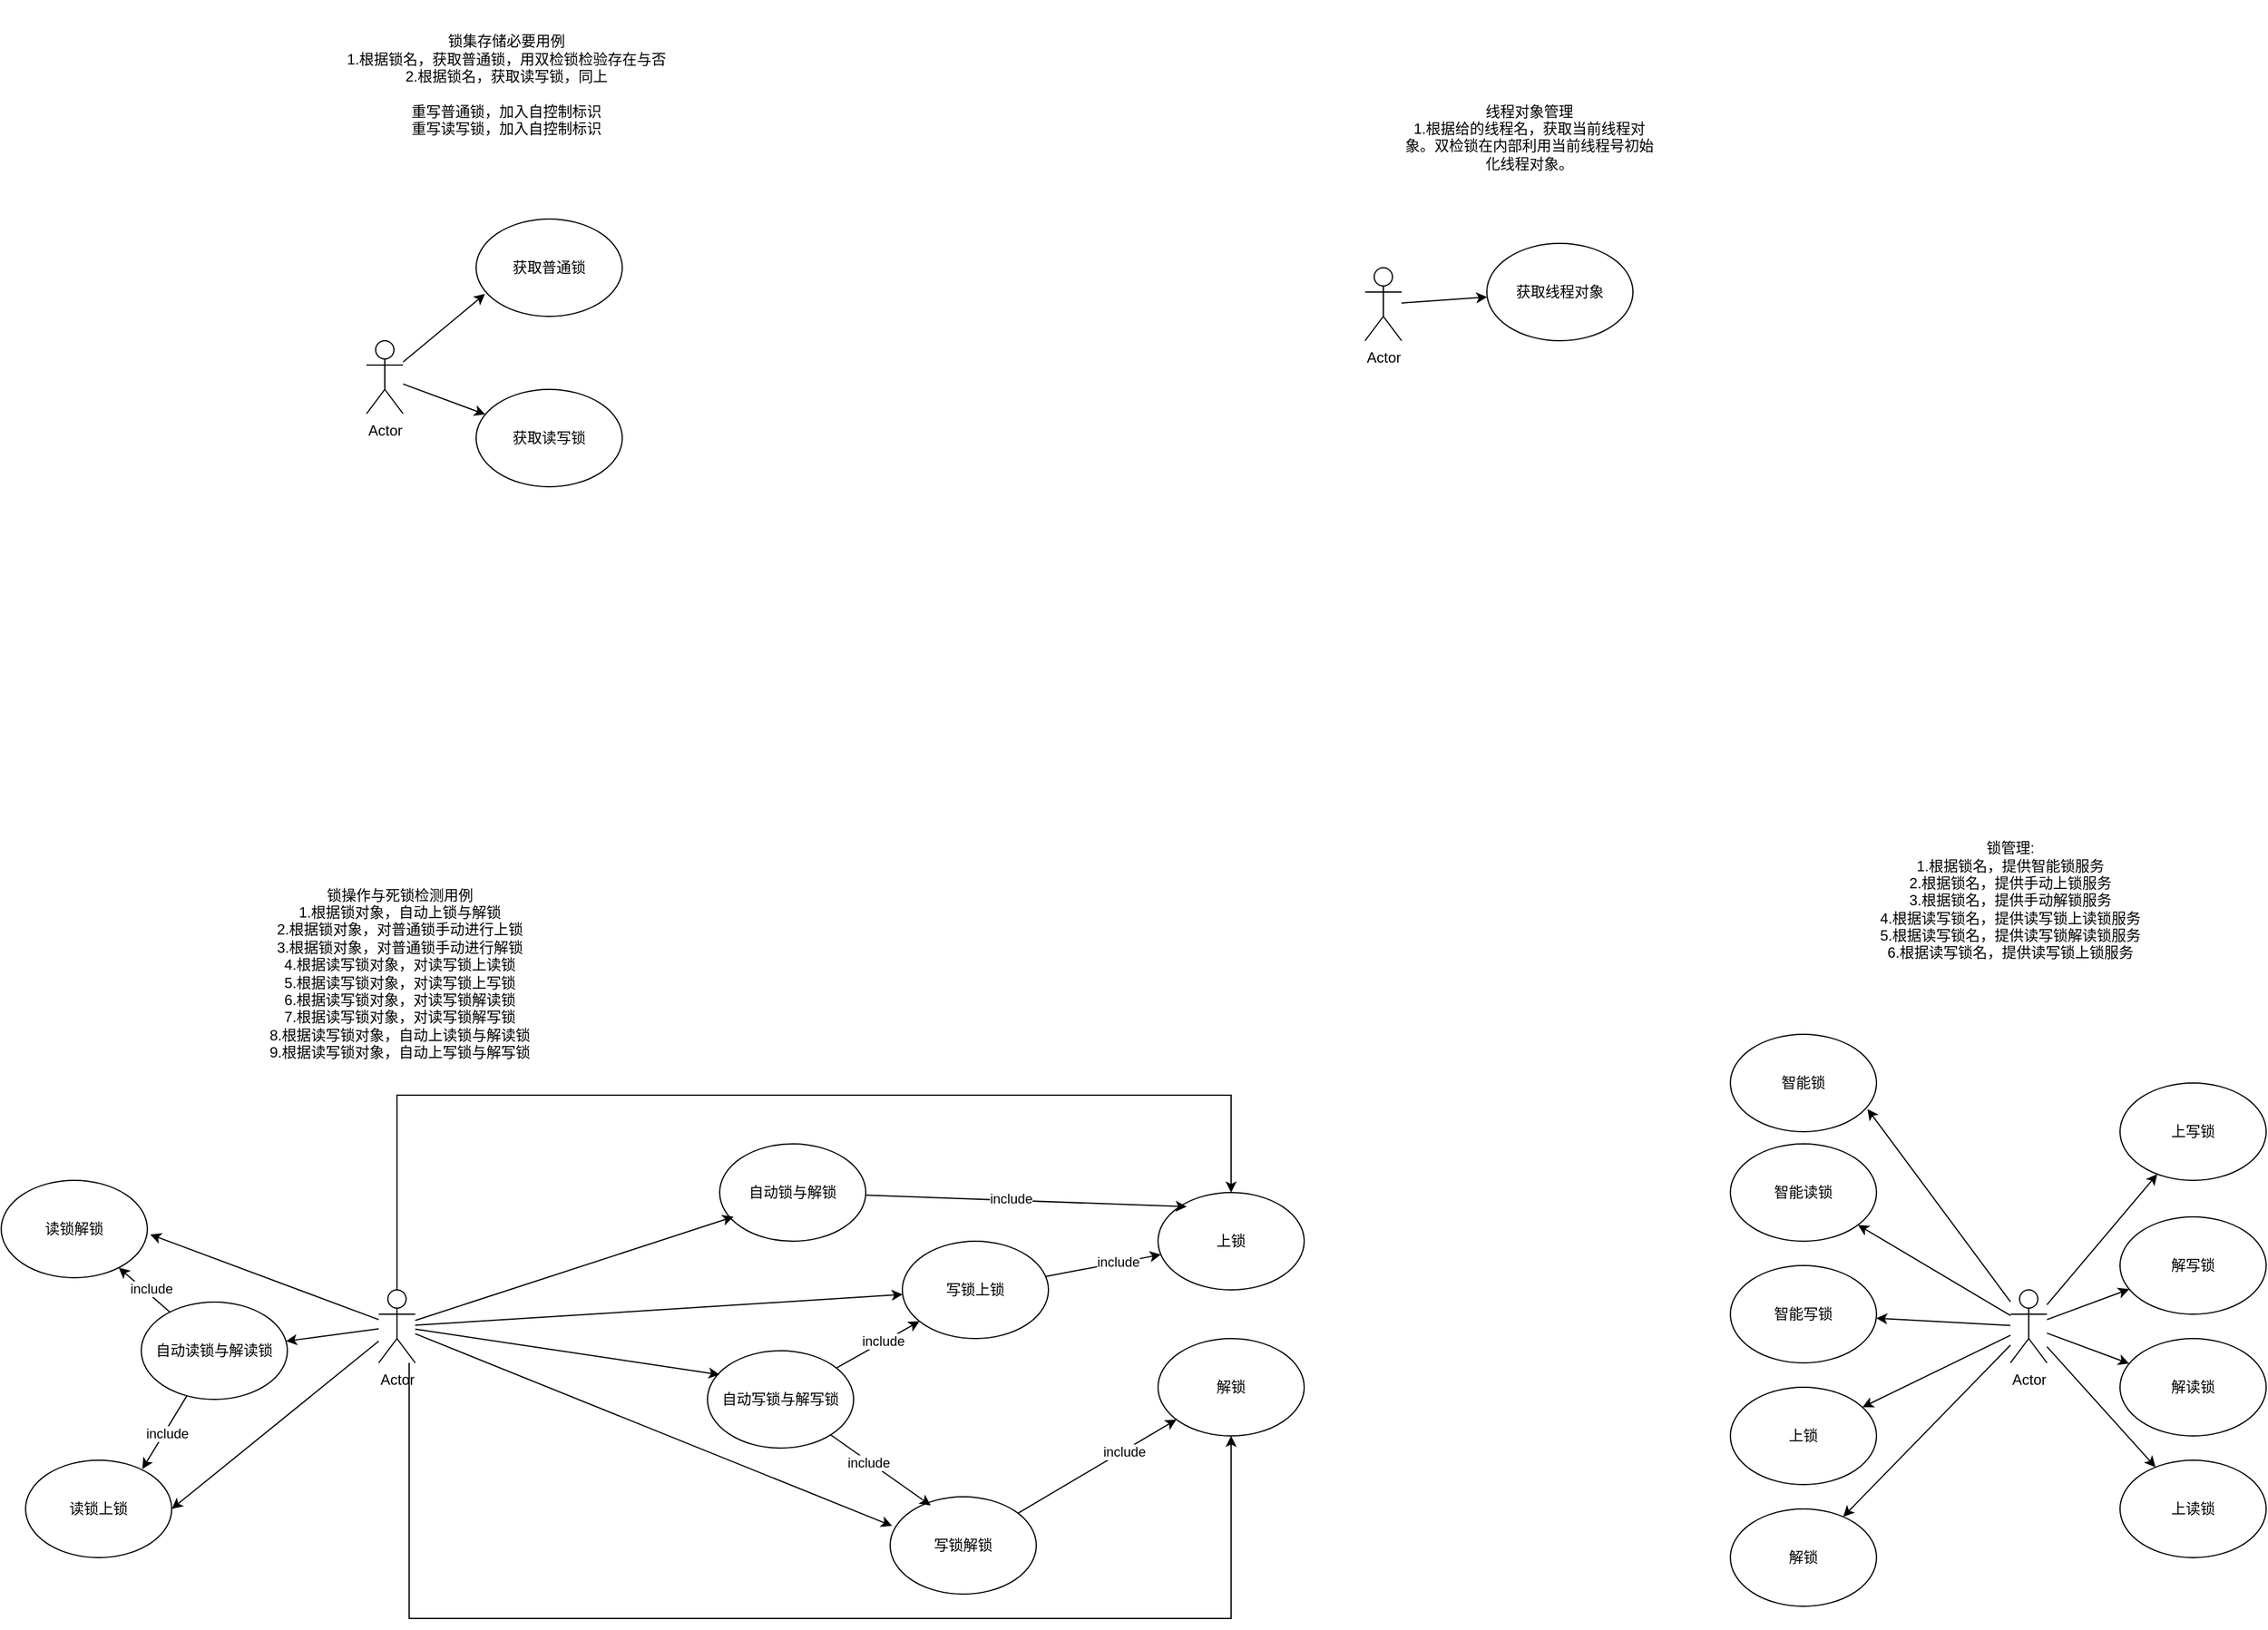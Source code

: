 <mxfile version="24.7.17">
  <diagram name="第 1 页" id="tR9Apc9nrOMI4J_6i4HN">
    <mxGraphModel dx="1247" dy="727" grid="1" gridSize="10" guides="1" tooltips="1" connect="1" arrows="1" fold="1" page="1" pageScale="1" pageWidth="3300" pageHeight="2339" math="0" shadow="0">
      <root>
        <mxCell id="0" />
        <mxCell id="1" parent="0" />
        <mxCell id="sFdPxBW2ZE7_c-rL9tYe-16" style="edgeStyle=none;rounded=0;orthogonalLoop=1;jettySize=auto;html=1;" edge="1" parent="1" source="sFdPxBW2ZE7_c-rL9tYe-1" target="sFdPxBW2ZE7_c-rL9tYe-8">
          <mxGeometry relative="1" as="geometry" />
        </mxCell>
        <mxCell id="sFdPxBW2ZE7_c-rL9tYe-1" value="Actor" style="shape=umlActor;verticalLabelPosition=bottom;verticalAlign=top;html=1;outlineConnect=0;" vertex="1" parent="1">
          <mxGeometry x="900" y="580" width="30" height="60" as="geometry" />
        </mxCell>
        <mxCell id="sFdPxBW2ZE7_c-rL9tYe-2" value="锁集存储必要用例&lt;div&gt;1.根据锁名，获取普通锁，用双检锁检验存在与否&lt;/div&gt;&lt;div&gt;2.&lt;span style=&quot;background-color: initial;&quot;&gt;根据锁名，&lt;/span&gt;&lt;span style=&quot;background-color: initial;&quot;&gt;获取读写锁，同上&lt;/span&gt;&lt;/div&gt;&lt;div&gt;&lt;br&gt;&lt;/div&gt;&lt;div&gt;重写普通锁，加入自控制标识&lt;/div&gt;&lt;div&gt;重写读写锁，加入自控制标识&lt;/div&gt;" style="text;html=1;align=center;verticalAlign=middle;whiteSpace=wrap;rounded=0;" vertex="1" parent="1">
          <mxGeometry x="820" y="300" width="390" height="140" as="geometry" />
        </mxCell>
        <mxCell id="sFdPxBW2ZE7_c-rL9tYe-7" value="获取普通锁" style="ellipse;whiteSpace=wrap;html=1;" vertex="1" parent="1">
          <mxGeometry x="990" y="480" width="120" height="80" as="geometry" />
        </mxCell>
        <mxCell id="sFdPxBW2ZE7_c-rL9tYe-8" value="获取读写锁" style="ellipse;whiteSpace=wrap;html=1;" vertex="1" parent="1">
          <mxGeometry x="990" y="620" width="120" height="80" as="geometry" />
        </mxCell>
        <mxCell id="sFdPxBW2ZE7_c-rL9tYe-15" style="edgeStyle=none;rounded=0;orthogonalLoop=1;jettySize=auto;html=1;entryX=0.061;entryY=0.769;entryDx=0;entryDy=0;entryPerimeter=0;" edge="1" parent="1" source="sFdPxBW2ZE7_c-rL9tYe-1" target="sFdPxBW2ZE7_c-rL9tYe-7">
          <mxGeometry relative="1" as="geometry" />
        </mxCell>
        <mxCell id="sFdPxBW2ZE7_c-rL9tYe-17" value="锁操作与死锁检测用例&lt;div&gt;1.根据锁对象，自动上锁与解锁&lt;/div&gt;&lt;div&gt;2.根据锁对象，对普通锁手动进行上锁&lt;/div&gt;&lt;div&gt;3.根据锁对象，&lt;span style=&quot;background-color: initial;&quot;&gt;对普通锁手动进行解锁&lt;/span&gt;&lt;/div&gt;&lt;div&gt;4.根据读写锁对象，对读写锁上读锁&lt;/div&gt;&lt;div&gt;5.根据读写锁对象，对读写锁上写锁&lt;br&gt;&lt;/div&gt;&lt;div&gt;6.&lt;span style=&quot;background-color: initial;&quot;&gt;根据读写锁对象，对读写锁解读锁&lt;/span&gt;&lt;/div&gt;&lt;div&gt;7.根据读写锁对象，对读写锁解写锁&lt;span style=&quot;background-color: initial;&quot;&gt;&lt;br&gt;&lt;/span&gt;&lt;/div&gt;&lt;div&gt;8.根据读写锁对象&lt;span style=&quot;background-color: initial;&quot;&gt;，自动上读锁与解读锁&lt;/span&gt;&lt;/div&gt;&lt;div&gt;&lt;span style=&quot;background-color: initial;&quot;&gt;9.根据读写锁对象，自动上写锁与解写锁&lt;/span&gt;&lt;/div&gt;" style="text;html=1;align=center;verticalAlign=middle;whiteSpace=wrap;rounded=0;" vertex="1" parent="1">
          <mxGeometry x="785" y="1010" width="285" height="180" as="geometry" />
        </mxCell>
        <mxCell id="sFdPxBW2ZE7_c-rL9tYe-56" style="edgeStyle=none;rounded=0;orthogonalLoop=1;jettySize=auto;html=1;" edge="1" parent="1" source="sFdPxBW2ZE7_c-rL9tYe-18" target="sFdPxBW2ZE7_c-rL9tYe-31">
          <mxGeometry relative="1" as="geometry" />
        </mxCell>
        <mxCell id="sFdPxBW2ZE7_c-rL9tYe-61" value="" style="edgeStyle=orthogonalEdgeStyle;rounded=0;orthogonalLoop=1;jettySize=auto;html=1;entryX=0.5;entryY=0;entryDx=0;entryDy=0;" edge="1" parent="1" source="sFdPxBW2ZE7_c-rL9tYe-18" target="sFdPxBW2ZE7_c-rL9tYe-27">
          <mxGeometry relative="1" as="geometry">
            <Array as="points">
              <mxPoint x="925" y="1200" />
              <mxPoint x="1610" y="1200" />
            </Array>
          </mxGeometry>
        </mxCell>
        <mxCell id="sFdPxBW2ZE7_c-rL9tYe-72" style="edgeStyle=none;rounded=0;orthogonalLoop=1;jettySize=auto;html=1;" edge="1" parent="1" source="sFdPxBW2ZE7_c-rL9tYe-18" target="sFdPxBW2ZE7_c-rL9tYe-70">
          <mxGeometry relative="1" as="geometry" />
        </mxCell>
        <mxCell id="sFdPxBW2ZE7_c-rL9tYe-18" value="Actor" style="shape=umlActor;verticalLabelPosition=bottom;verticalAlign=top;html=1;outlineConnect=0;" vertex="1" parent="1">
          <mxGeometry x="910" y="1360" width="30" height="60" as="geometry" />
        </mxCell>
        <mxCell id="sFdPxBW2ZE7_c-rL9tYe-63" style="edgeStyle=none;rounded=0;orthogonalLoop=1;jettySize=auto;html=1;" edge="1" parent="1" source="sFdPxBW2ZE7_c-rL9tYe-20" target="sFdPxBW2ZE7_c-rL9tYe-23">
          <mxGeometry relative="1" as="geometry" />
        </mxCell>
        <mxCell id="sFdPxBW2ZE7_c-rL9tYe-20" value="Actor" style="shape=umlActor;verticalLabelPosition=bottom;verticalAlign=top;html=1;outlineConnect=0;" vertex="1" parent="1">
          <mxGeometry x="1720" y="520" width="30" height="60" as="geometry" />
        </mxCell>
        <mxCell id="sFdPxBW2ZE7_c-rL9tYe-21" value="线程对象管理&lt;div&gt;1.根据给的线程名，获取当前线程对象。双检锁在内部利用当前线程号初始化线程对象。&lt;/div&gt;&lt;div&gt;&lt;br&gt;&lt;/div&gt;" style="text;html=1;align=center;verticalAlign=middle;whiteSpace=wrap;rounded=0;" vertex="1" parent="1">
          <mxGeometry x="1750" y="370" width="210" height="100" as="geometry" />
        </mxCell>
        <mxCell id="sFdPxBW2ZE7_c-rL9tYe-23" value="获取线程对象" style="ellipse;whiteSpace=wrap;html=1;" vertex="1" parent="1">
          <mxGeometry x="1820" y="500" width="120" height="80" as="geometry" />
        </mxCell>
        <mxCell id="sFdPxBW2ZE7_c-rL9tYe-25" value="自动锁与解锁" style="ellipse;whiteSpace=wrap;html=1;" vertex="1" parent="1">
          <mxGeometry x="1190" y="1240" width="120" height="80" as="geometry" />
        </mxCell>
        <mxCell id="sFdPxBW2ZE7_c-rL9tYe-26" value="解锁" style="ellipse;whiteSpace=wrap;html=1;" vertex="1" parent="1">
          <mxGeometry x="1550" y="1400" width="120" height="80" as="geometry" />
        </mxCell>
        <mxCell id="sFdPxBW2ZE7_c-rL9tYe-27" value="上锁" style="ellipse;whiteSpace=wrap;html=1;" vertex="1" parent="1">
          <mxGeometry x="1550" y="1280" width="120" height="80" as="geometry" />
        </mxCell>
        <mxCell id="sFdPxBW2ZE7_c-rL9tYe-28" value="读锁解锁" style="ellipse;whiteSpace=wrap;html=1;" vertex="1" parent="1">
          <mxGeometry x="600" y="1270" width="120" height="80" as="geometry" />
        </mxCell>
        <mxCell id="sFdPxBW2ZE7_c-rL9tYe-29" value="读锁上锁" style="ellipse;whiteSpace=wrap;html=1;" vertex="1" parent="1">
          <mxGeometry x="620" y="1500" width="120" height="80" as="geometry" />
        </mxCell>
        <mxCell id="sFdPxBW2ZE7_c-rL9tYe-42" style="edgeStyle=none;rounded=0;orthogonalLoop=1;jettySize=auto;html=1;" edge="1" parent="1" source="sFdPxBW2ZE7_c-rL9tYe-30" target="sFdPxBW2ZE7_c-rL9tYe-26">
          <mxGeometry relative="1" as="geometry">
            <mxPoint x="1190" y="1640.0" as="targetPoint" />
          </mxGeometry>
        </mxCell>
        <mxCell id="sFdPxBW2ZE7_c-rL9tYe-50" value="include" style="edgeLabel;html=1;align=center;verticalAlign=middle;resizable=0;points=[];" vertex="1" connectable="0" parent="sFdPxBW2ZE7_c-rL9tYe-42">
          <mxGeometry x="0.332" y="-1" relative="1" as="geometry">
            <mxPoint as="offset" />
          </mxGeometry>
        </mxCell>
        <mxCell id="sFdPxBW2ZE7_c-rL9tYe-30" value="写锁解锁" style="ellipse;whiteSpace=wrap;html=1;" vertex="1" parent="1">
          <mxGeometry x="1330" y="1530" width="120" height="80" as="geometry" />
        </mxCell>
        <mxCell id="sFdPxBW2ZE7_c-rL9tYe-43" style="edgeStyle=none;rounded=0;orthogonalLoop=1;jettySize=auto;html=1;" edge="1" parent="1" source="sFdPxBW2ZE7_c-rL9tYe-31" target="sFdPxBW2ZE7_c-rL9tYe-27">
          <mxGeometry relative="1" as="geometry" />
        </mxCell>
        <mxCell id="sFdPxBW2ZE7_c-rL9tYe-51" value="include" style="edgeLabel;html=1;align=center;verticalAlign=middle;resizable=0;points=[];" vertex="1" connectable="0" parent="sFdPxBW2ZE7_c-rL9tYe-43">
          <mxGeometry x="0.257" y="1" relative="1" as="geometry">
            <mxPoint as="offset" />
          </mxGeometry>
        </mxCell>
        <mxCell id="sFdPxBW2ZE7_c-rL9tYe-37" style="edgeStyle=none;rounded=0;orthogonalLoop=1;jettySize=auto;html=1;entryX=1.02;entryY=0.556;entryDx=0;entryDy=0;entryPerimeter=0;" edge="1" parent="1" source="sFdPxBW2ZE7_c-rL9tYe-18" target="sFdPxBW2ZE7_c-rL9tYe-28">
          <mxGeometry relative="1" as="geometry" />
        </mxCell>
        <mxCell id="sFdPxBW2ZE7_c-rL9tYe-39" style="edgeStyle=none;rounded=0;orthogonalLoop=1;jettySize=auto;html=1;entryX=1;entryY=0.5;entryDx=0;entryDy=0;" edge="1" parent="1" source="sFdPxBW2ZE7_c-rL9tYe-18" target="sFdPxBW2ZE7_c-rL9tYe-29">
          <mxGeometry relative="1" as="geometry" />
        </mxCell>
        <mxCell id="sFdPxBW2ZE7_c-rL9tYe-46" style="edgeStyle=none;rounded=0;orthogonalLoop=1;jettySize=auto;html=1;entryX=0.196;entryY=0.145;entryDx=0;entryDy=0;entryPerimeter=0;" edge="1" parent="1" source="sFdPxBW2ZE7_c-rL9tYe-25" target="sFdPxBW2ZE7_c-rL9tYe-27">
          <mxGeometry relative="1" as="geometry" />
        </mxCell>
        <mxCell id="sFdPxBW2ZE7_c-rL9tYe-48" value="include" style="edgeLabel;html=1;align=center;verticalAlign=middle;resizable=0;points=[];" vertex="1" connectable="0" parent="sFdPxBW2ZE7_c-rL9tYe-46">
          <mxGeometry x="-0.101" y="2" relative="1" as="geometry">
            <mxPoint as="offset" />
          </mxGeometry>
        </mxCell>
        <mxCell id="sFdPxBW2ZE7_c-rL9tYe-55" style="edgeStyle=none;rounded=0;orthogonalLoop=1;jettySize=auto;html=1;entryX=0.095;entryY=0.749;entryDx=0;entryDy=0;entryPerimeter=0;" edge="1" parent="1" source="sFdPxBW2ZE7_c-rL9tYe-18" target="sFdPxBW2ZE7_c-rL9tYe-25">
          <mxGeometry relative="1" as="geometry" />
        </mxCell>
        <mxCell id="sFdPxBW2ZE7_c-rL9tYe-60" style="edgeStyle=none;rounded=0;orthogonalLoop=1;jettySize=auto;html=1;entryX=0.013;entryY=0.299;entryDx=0;entryDy=0;entryPerimeter=0;" edge="1" parent="1" source="sFdPxBW2ZE7_c-rL9tYe-18" target="sFdPxBW2ZE7_c-rL9tYe-30">
          <mxGeometry relative="1" as="geometry" />
        </mxCell>
        <mxCell id="sFdPxBW2ZE7_c-rL9tYe-62" style="edgeStyle=orthogonalEdgeStyle;rounded=0;orthogonalLoop=1;jettySize=auto;html=1;entryX=0.5;entryY=1;entryDx=0;entryDy=0;" edge="1" parent="1" source="sFdPxBW2ZE7_c-rL9tYe-18" target="sFdPxBW2ZE7_c-rL9tYe-26">
          <mxGeometry relative="1" as="geometry">
            <mxPoint x="935" y="1370" as="sourcePoint" />
            <mxPoint x="1435" y="1290" as="targetPoint" />
            <Array as="points">
              <mxPoint x="935" y="1630" />
              <mxPoint x="1610" y="1630" />
            </Array>
          </mxGeometry>
        </mxCell>
        <mxCell id="sFdPxBW2ZE7_c-rL9tYe-97" style="edgeStyle=none;rounded=0;orthogonalLoop=1;jettySize=auto;html=1;" edge="1" parent="1" source="sFdPxBW2ZE7_c-rL9tYe-65" target="sFdPxBW2ZE7_c-rL9tYe-88">
          <mxGeometry relative="1" as="geometry" />
        </mxCell>
        <mxCell id="sFdPxBW2ZE7_c-rL9tYe-101" style="edgeStyle=none;rounded=0;orthogonalLoop=1;jettySize=auto;html=1;" edge="1" parent="1" source="sFdPxBW2ZE7_c-rL9tYe-65" target="sFdPxBW2ZE7_c-rL9tYe-89">
          <mxGeometry relative="1" as="geometry" />
        </mxCell>
        <mxCell id="sFdPxBW2ZE7_c-rL9tYe-102" style="edgeStyle=none;rounded=0;orthogonalLoop=1;jettySize=auto;html=1;" edge="1" parent="1" source="sFdPxBW2ZE7_c-rL9tYe-65" target="sFdPxBW2ZE7_c-rL9tYe-90">
          <mxGeometry relative="1" as="geometry" />
        </mxCell>
        <mxCell id="sFdPxBW2ZE7_c-rL9tYe-103" style="edgeStyle=none;rounded=0;orthogonalLoop=1;jettySize=auto;html=1;" edge="1" parent="1" source="sFdPxBW2ZE7_c-rL9tYe-65" target="sFdPxBW2ZE7_c-rL9tYe-91">
          <mxGeometry relative="1" as="geometry" />
        </mxCell>
        <mxCell id="sFdPxBW2ZE7_c-rL9tYe-104" style="edgeStyle=none;rounded=0;orthogonalLoop=1;jettySize=auto;html=1;" edge="1" parent="1" source="sFdPxBW2ZE7_c-rL9tYe-65" target="sFdPxBW2ZE7_c-rL9tYe-94">
          <mxGeometry relative="1" as="geometry" />
        </mxCell>
        <mxCell id="sFdPxBW2ZE7_c-rL9tYe-105" style="edgeStyle=none;rounded=0;orthogonalLoop=1;jettySize=auto;html=1;" edge="1" parent="1" source="sFdPxBW2ZE7_c-rL9tYe-65" target="sFdPxBW2ZE7_c-rL9tYe-95">
          <mxGeometry relative="1" as="geometry" />
        </mxCell>
        <mxCell id="sFdPxBW2ZE7_c-rL9tYe-108" style="edgeStyle=none;rounded=0;orthogonalLoop=1;jettySize=auto;html=1;" edge="1" parent="1" source="sFdPxBW2ZE7_c-rL9tYe-65" target="sFdPxBW2ZE7_c-rL9tYe-93">
          <mxGeometry relative="1" as="geometry" />
        </mxCell>
        <mxCell id="sFdPxBW2ZE7_c-rL9tYe-109" style="edgeStyle=none;rounded=0;orthogonalLoop=1;jettySize=auto;html=1;" edge="1" parent="1" source="sFdPxBW2ZE7_c-rL9tYe-65" target="sFdPxBW2ZE7_c-rL9tYe-92">
          <mxGeometry relative="1" as="geometry" />
        </mxCell>
        <mxCell id="sFdPxBW2ZE7_c-rL9tYe-65" value="Actor" style="shape=umlActor;verticalLabelPosition=bottom;verticalAlign=top;html=1;outlineConnect=0;" vertex="1" parent="1">
          <mxGeometry x="2250" y="1360" width="30" height="60" as="geometry" />
        </mxCell>
        <mxCell id="sFdPxBW2ZE7_c-rL9tYe-66" value="锁管理:&lt;div&gt;1.根据锁名，提供智能锁服务&lt;/div&gt;&lt;div&gt;2.根据锁名，提供手动上锁服务&lt;/div&gt;&lt;div&gt;3.根据锁名，提供手动解锁服务&lt;/div&gt;&lt;div&gt;4.根据读写锁名，提供读写锁上读锁服务&lt;br&gt;&lt;/div&gt;&lt;div&gt;5.根据读写锁名，提供读写锁解读锁服务&lt;br&gt;&lt;/div&gt;&lt;div&gt;6.根据读写锁名，提供读写锁上锁服务&lt;br&gt;&lt;/div&gt;" style="text;html=1;align=center;verticalAlign=middle;whiteSpace=wrap;rounded=0;" vertex="1" parent="1">
          <mxGeometry x="2100" y="940" width="300" height="200" as="geometry" />
        </mxCell>
        <mxCell id="sFdPxBW2ZE7_c-rL9tYe-31" value="写锁上锁" style="ellipse;whiteSpace=wrap;html=1;" vertex="1" parent="1">
          <mxGeometry x="1340" y="1320" width="120" height="80" as="geometry" />
        </mxCell>
        <mxCell id="sFdPxBW2ZE7_c-rL9tYe-74" style="edgeStyle=none;rounded=0;orthogonalLoop=1;jettySize=auto;html=1;" edge="1" parent="1" source="sFdPxBW2ZE7_c-rL9tYe-70" target="sFdPxBW2ZE7_c-rL9tYe-28">
          <mxGeometry relative="1" as="geometry" />
        </mxCell>
        <mxCell id="sFdPxBW2ZE7_c-rL9tYe-78" value="include" style="edgeLabel;html=1;align=center;verticalAlign=middle;resizable=0;points=[];" vertex="1" connectable="0" parent="sFdPxBW2ZE7_c-rL9tYe-74">
          <mxGeometry x="-0.121" y="-4" relative="1" as="geometry">
            <mxPoint as="offset" />
          </mxGeometry>
        </mxCell>
        <mxCell id="sFdPxBW2ZE7_c-rL9tYe-70" value="自动读锁与解读锁" style="ellipse;whiteSpace=wrap;html=1;" vertex="1" parent="1">
          <mxGeometry x="715" y="1370" width="120" height="80" as="geometry" />
        </mxCell>
        <mxCell id="sFdPxBW2ZE7_c-rL9tYe-81" style="edgeStyle=none;rounded=0;orthogonalLoop=1;jettySize=auto;html=1;" edge="1" parent="1" source="sFdPxBW2ZE7_c-rL9tYe-71" target="sFdPxBW2ZE7_c-rL9tYe-31">
          <mxGeometry relative="1" as="geometry" />
        </mxCell>
        <mxCell id="sFdPxBW2ZE7_c-rL9tYe-83" value="include" style="edgeLabel;html=1;align=center;verticalAlign=middle;resizable=0;points=[];" vertex="1" connectable="0" parent="sFdPxBW2ZE7_c-rL9tYe-81">
          <mxGeometry x="0.139" y="1" relative="1" as="geometry">
            <mxPoint as="offset" />
          </mxGeometry>
        </mxCell>
        <mxCell id="sFdPxBW2ZE7_c-rL9tYe-71" value="自动写锁与解写锁" style="ellipse;whiteSpace=wrap;html=1;" vertex="1" parent="1">
          <mxGeometry x="1180" y="1410" width="120" height="80" as="geometry" />
        </mxCell>
        <mxCell id="sFdPxBW2ZE7_c-rL9tYe-73" style="edgeStyle=none;rounded=0;orthogonalLoop=1;jettySize=auto;html=1;entryX=0.083;entryY=0.246;entryDx=0;entryDy=0;entryPerimeter=0;" edge="1" parent="1" source="sFdPxBW2ZE7_c-rL9tYe-18" target="sFdPxBW2ZE7_c-rL9tYe-71">
          <mxGeometry relative="1" as="geometry" />
        </mxCell>
        <mxCell id="sFdPxBW2ZE7_c-rL9tYe-76" style="edgeStyle=none;rounded=0;orthogonalLoop=1;jettySize=auto;html=1;entryX=0.799;entryY=0.09;entryDx=0;entryDy=0;entryPerimeter=0;" edge="1" parent="1" source="sFdPxBW2ZE7_c-rL9tYe-70" target="sFdPxBW2ZE7_c-rL9tYe-29">
          <mxGeometry relative="1" as="geometry" />
        </mxCell>
        <mxCell id="sFdPxBW2ZE7_c-rL9tYe-77" value="include" style="edgeLabel;html=1;align=center;verticalAlign=middle;resizable=0;points=[];" vertex="1" connectable="0" parent="sFdPxBW2ZE7_c-rL9tYe-76">
          <mxGeometry x="-0.003" y="2" relative="1" as="geometry">
            <mxPoint as="offset" />
          </mxGeometry>
        </mxCell>
        <mxCell id="sFdPxBW2ZE7_c-rL9tYe-82" style="edgeStyle=none;rounded=0;orthogonalLoop=1;jettySize=auto;html=1;entryX=0.278;entryY=0.09;entryDx=0;entryDy=0;entryPerimeter=0;" edge="1" parent="1" source="sFdPxBW2ZE7_c-rL9tYe-71" target="sFdPxBW2ZE7_c-rL9tYe-30">
          <mxGeometry relative="1" as="geometry" />
        </mxCell>
        <mxCell id="sFdPxBW2ZE7_c-rL9tYe-84" value="include" style="edgeLabel;html=1;align=center;verticalAlign=middle;resizable=0;points=[];" vertex="1" connectable="0" parent="sFdPxBW2ZE7_c-rL9tYe-82">
          <mxGeometry x="-0.265" y="-1" relative="1" as="geometry">
            <mxPoint x="1" as="offset" />
          </mxGeometry>
        </mxCell>
        <mxCell id="sFdPxBW2ZE7_c-rL9tYe-87" value="智能锁" style="ellipse;whiteSpace=wrap;html=1;" vertex="1" parent="1">
          <mxGeometry x="2020" y="1150" width="120" height="80" as="geometry" />
        </mxCell>
        <mxCell id="sFdPxBW2ZE7_c-rL9tYe-88" value="智能读锁" style="ellipse;whiteSpace=wrap;html=1;" vertex="1" parent="1">
          <mxGeometry x="2020" y="1240" width="120" height="80" as="geometry" />
        </mxCell>
        <mxCell id="sFdPxBW2ZE7_c-rL9tYe-89" value="智能写锁" style="ellipse;whiteSpace=wrap;html=1;" vertex="1" parent="1">
          <mxGeometry x="2020" y="1340" width="120" height="80" as="geometry" />
        </mxCell>
        <mxCell id="sFdPxBW2ZE7_c-rL9tYe-90" value="上锁" style="ellipse;whiteSpace=wrap;html=1;" vertex="1" parent="1">
          <mxGeometry x="2020" y="1440" width="120" height="80" as="geometry" />
        </mxCell>
        <mxCell id="sFdPxBW2ZE7_c-rL9tYe-91" value="解锁" style="ellipse;whiteSpace=wrap;html=1;" vertex="1" parent="1">
          <mxGeometry x="2020" y="1540" width="120" height="80" as="geometry" />
        </mxCell>
        <mxCell id="sFdPxBW2ZE7_c-rL9tYe-92" value="上读锁" style="ellipse;whiteSpace=wrap;html=1;" vertex="1" parent="1">
          <mxGeometry x="2340" y="1500" width="120" height="80" as="geometry" />
        </mxCell>
        <mxCell id="sFdPxBW2ZE7_c-rL9tYe-93" value="解读锁" style="ellipse;whiteSpace=wrap;html=1;" vertex="1" parent="1">
          <mxGeometry x="2340" y="1400" width="120" height="80" as="geometry" />
        </mxCell>
        <mxCell id="sFdPxBW2ZE7_c-rL9tYe-94" value="上写锁" style="ellipse;whiteSpace=wrap;html=1;" vertex="1" parent="1">
          <mxGeometry x="2340" y="1190" width="120" height="80" as="geometry" />
        </mxCell>
        <mxCell id="sFdPxBW2ZE7_c-rL9tYe-95" value="解写锁" style="ellipse;whiteSpace=wrap;html=1;" vertex="1" parent="1">
          <mxGeometry x="2340" y="1300" width="120" height="80" as="geometry" />
        </mxCell>
        <mxCell id="sFdPxBW2ZE7_c-rL9tYe-96" style="edgeStyle=none;rounded=0;orthogonalLoop=1;jettySize=auto;html=1;entryX=0.938;entryY=0.767;entryDx=0;entryDy=0;entryPerimeter=0;" edge="1" parent="1" source="sFdPxBW2ZE7_c-rL9tYe-65" target="sFdPxBW2ZE7_c-rL9tYe-87">
          <mxGeometry relative="1" as="geometry" />
        </mxCell>
        <mxCell id="sFdPxBW2ZE7_c-rL9tYe-100" style="edgeStyle=none;rounded=0;orthogonalLoop=1;jettySize=auto;html=1;exitX=1;exitY=0.5;exitDx=0;exitDy=0;" edge="1" parent="1" source="sFdPxBW2ZE7_c-rL9tYe-88" target="sFdPxBW2ZE7_c-rL9tYe-88">
          <mxGeometry relative="1" as="geometry" />
        </mxCell>
      </root>
    </mxGraphModel>
  </diagram>
</mxfile>
